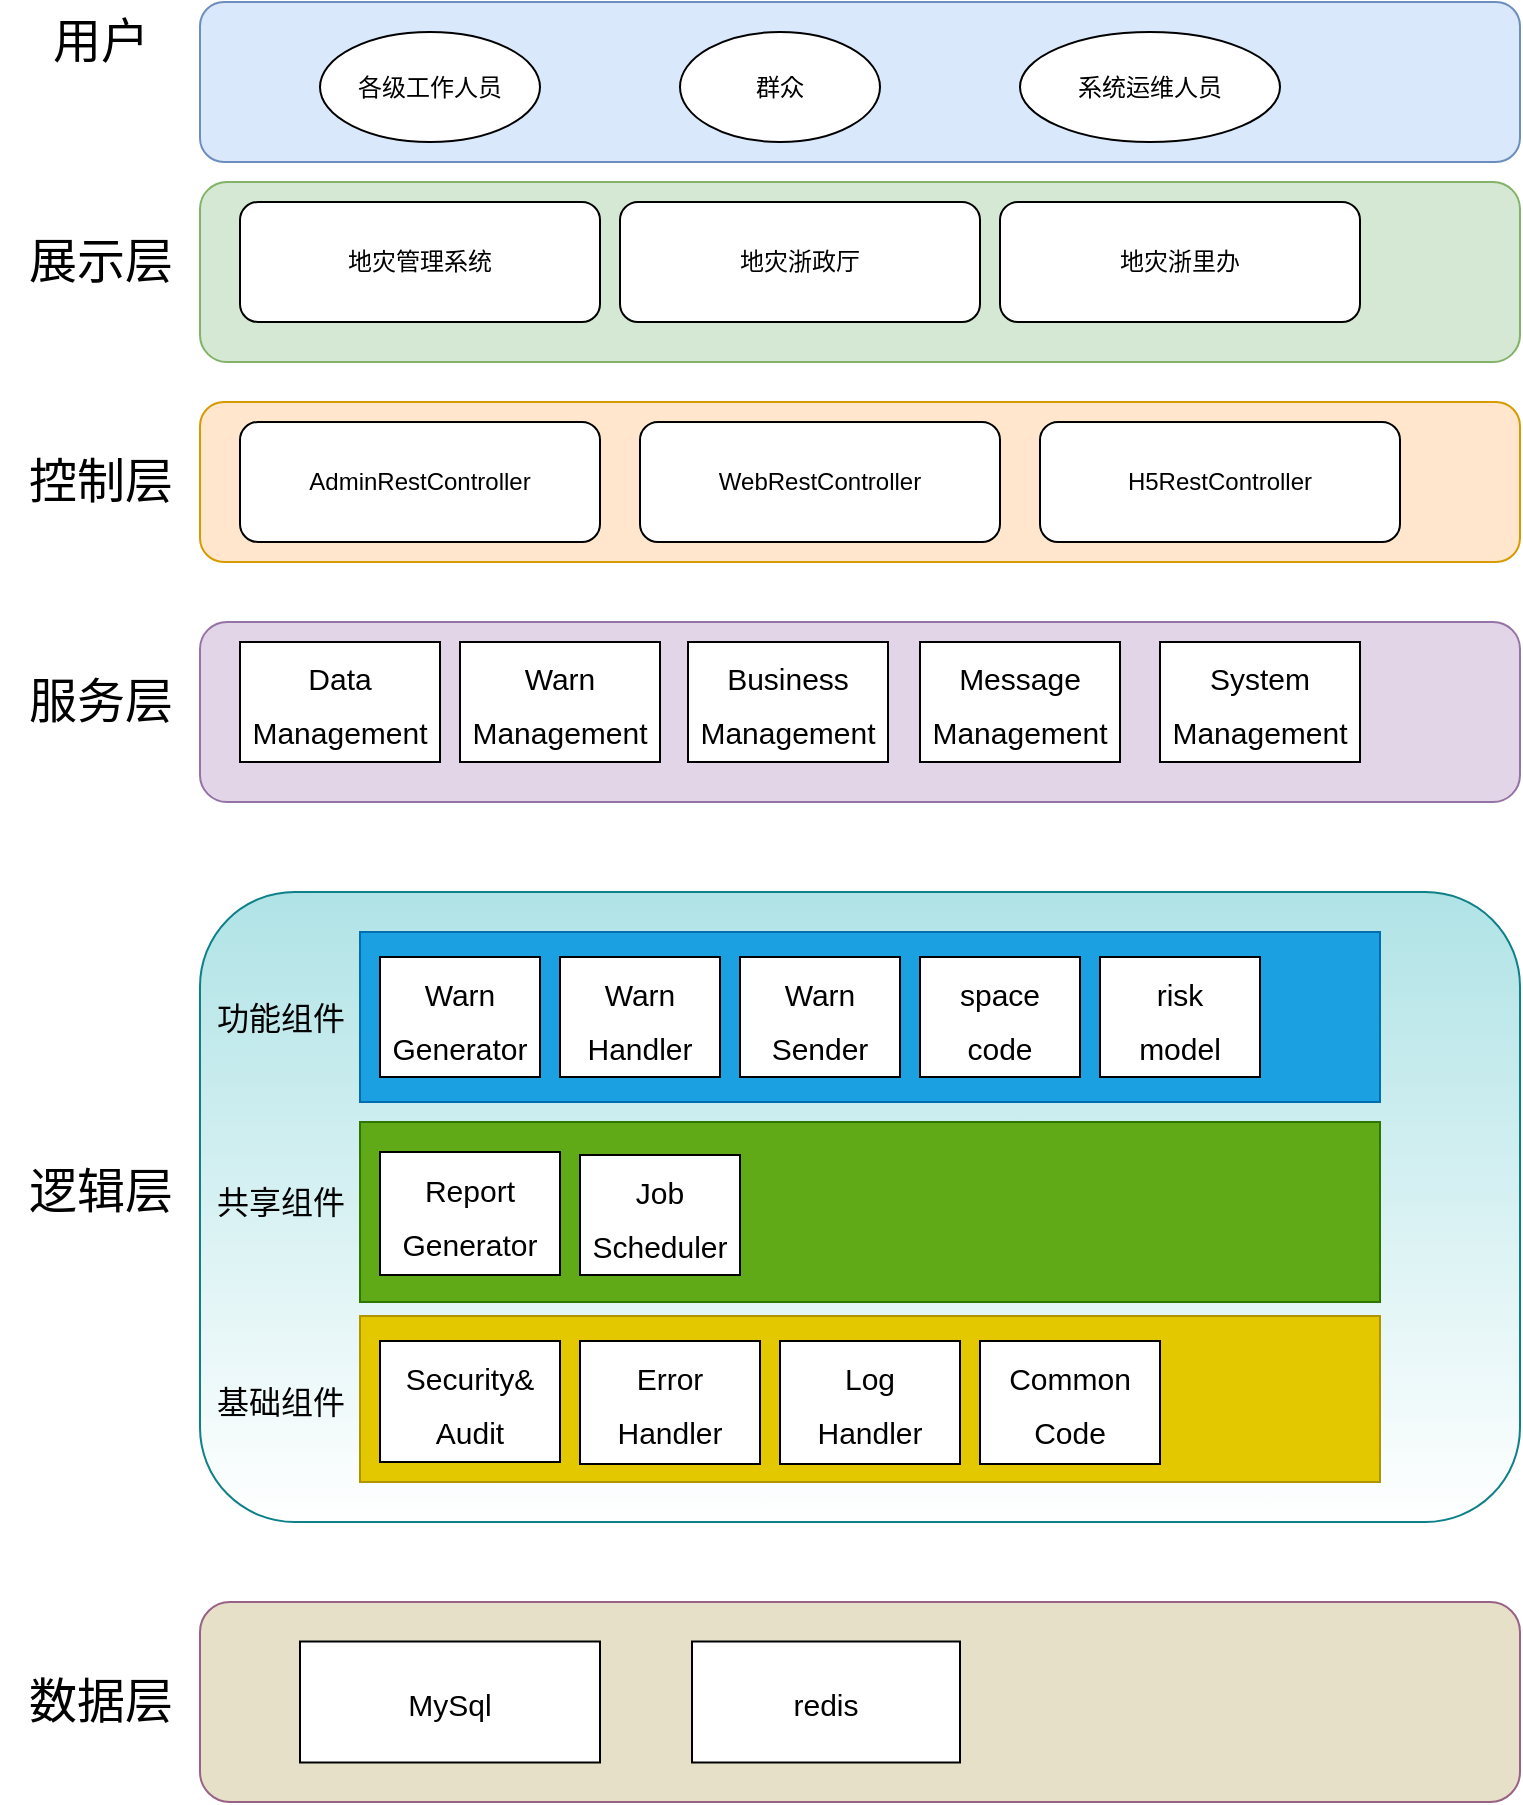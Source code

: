<mxfile version="16.5.6" type="github">
  <diagram id="MbDQIvrsSx4T4B3flQ1r" name="Page-1">
    <mxGraphModel dx="1422" dy="794" grid="1" gridSize="10" guides="1" tooltips="1" connect="1" arrows="1" fold="1" page="1" pageScale="1" pageWidth="827" pageHeight="1169" math="0" shadow="0">
      <root>
        <mxCell id="0" />
        <mxCell id="1" parent="0" />
        <mxCell id="34UCa8jiqg8BhMM7ebZQ-3" value="用户" style="text;strokeColor=none;fillColor=none;html=1;fontSize=24;fontStyle=0;verticalAlign=middle;align=center;fontColor=default;" parent="1" vertex="1">
          <mxGeometry x="70" y="120" width="100" height="40" as="geometry" />
        </mxCell>
        <mxCell id="34UCa8jiqg8BhMM7ebZQ-7" value="展示层" style="text;strokeColor=none;fillColor=none;html=1;fontSize=24;fontStyle=0;verticalAlign=middle;align=center;fontColor=default;" parent="1" vertex="1">
          <mxGeometry x="70" y="230" width="100" height="40" as="geometry" />
        </mxCell>
        <mxCell id="34UCa8jiqg8BhMM7ebZQ-8" value="" style="rounded=1;whiteSpace=wrap;html=1;strokeColor=#82b366;fillColor=#d5e8d4;fontColor=default;" parent="1" vertex="1">
          <mxGeometry x="170" y="210" width="660" height="90" as="geometry" />
        </mxCell>
        <mxCell id="34UCa8jiqg8BhMM7ebZQ-9" value="地灾管理系统" style="rounded=1;whiteSpace=wrap;html=1;fontColor=default;strokeColor=default;fillColor=default;" parent="1" vertex="1">
          <mxGeometry x="190" y="220" width="180" height="60" as="geometry" />
        </mxCell>
        <mxCell id="34UCa8jiqg8BhMM7ebZQ-10" value="地灾浙政厅" style="rounded=1;whiteSpace=wrap;html=1;fontColor=default;strokeColor=default;fillColor=default;" parent="1" vertex="1">
          <mxGeometry x="380" y="220" width="180" height="60" as="geometry" />
        </mxCell>
        <mxCell id="34UCa8jiqg8BhMM7ebZQ-11" value="地灾浙里办" style="rounded=1;whiteSpace=wrap;html=1;fontColor=default;strokeColor=default;fillColor=default;" parent="1" vertex="1">
          <mxGeometry x="570" y="220" width="180" height="60" as="geometry" />
        </mxCell>
        <mxCell id="34UCa8jiqg8BhMM7ebZQ-12" value="" style="rounded=1;whiteSpace=wrap;html=1;strokeColor=#6c8ebf;fillColor=#dae8fc;fontColor=default;" parent="1" vertex="1">
          <mxGeometry x="170" y="120" width="660" height="80" as="geometry" />
        </mxCell>
        <mxCell id="34UCa8jiqg8BhMM7ebZQ-13" value="各级工作人员" style="ellipse;whiteSpace=wrap;html=1;fontColor=default;strokeColor=default;fillColor=default;" parent="1" vertex="1">
          <mxGeometry x="230" y="135" width="110" height="55" as="geometry" />
        </mxCell>
        <mxCell id="34UCa8jiqg8BhMM7ebZQ-14" value="群众" style="ellipse;whiteSpace=wrap;html=1;fontColor=default;strokeColor=default;fillColor=default;" parent="1" vertex="1">
          <mxGeometry x="410" y="135" width="100" height="55" as="geometry" />
        </mxCell>
        <mxCell id="34UCa8jiqg8BhMM7ebZQ-15" value="系统运维人员" style="ellipse;whiteSpace=wrap;html=1;fontColor=default;strokeColor=default;fillColor=default;" parent="1" vertex="1">
          <mxGeometry x="580" y="135" width="130" height="55" as="geometry" />
        </mxCell>
        <mxCell id="34UCa8jiqg8BhMM7ebZQ-16" value="" style="rounded=1;whiteSpace=wrap;html=1;strokeColor=#d79b00;fillColor=#ffe6cc;fontColor=default;fontSize=22;" parent="1" vertex="1">
          <mxGeometry x="170" y="320" width="660" height="80" as="geometry" />
        </mxCell>
        <mxCell id="34UCa8jiqg8BhMM7ebZQ-17" value="控制层" style="text;strokeColor=none;fillColor=none;html=1;fontSize=24;fontStyle=0;verticalAlign=middle;align=center;fontColor=default;" parent="1" vertex="1">
          <mxGeometry x="70" y="340" width="100" height="40" as="geometry" />
        </mxCell>
        <mxCell id="34UCa8jiqg8BhMM7ebZQ-18" value="" style="rounded=1;whiteSpace=wrap;html=1;strokeColor=#9673a6;fillColor=#e1d5e7;fontColor=default;" parent="1" vertex="1">
          <mxGeometry x="170" y="430" width="660" height="90" as="geometry" />
        </mxCell>
        <mxCell id="34UCa8jiqg8BhMM7ebZQ-19" value="服务层" style="text;strokeColor=none;fillColor=none;html=1;fontSize=24;fontStyle=0;verticalAlign=middle;align=center;fontColor=default;" parent="1" vertex="1">
          <mxGeometry x="70" y="450" width="100" height="40" as="geometry" />
        </mxCell>
        <mxCell id="34UCa8jiqg8BhMM7ebZQ-20" value="&lt;font style=&quot;font-size: 15px&quot;&gt;Data Management&lt;/font&gt;" style="rounded=0;whiteSpace=wrap;html=1;fontSize=22;fontColor=default;strokeColor=default;fillColor=default;" parent="1" vertex="1">
          <mxGeometry x="190" y="440" width="100" height="60" as="geometry" />
        </mxCell>
        <mxCell id="34UCa8jiqg8BhMM7ebZQ-22" value="&lt;font style=&quot;font-size: 15px&quot;&gt;Warn&lt;br&gt;Management&lt;/font&gt;" style="rounded=0;whiteSpace=wrap;html=1;fontSize=22;fontColor=default;strokeColor=default;fillColor=default;" parent="1" vertex="1">
          <mxGeometry x="300" y="440" width="100" height="60" as="geometry" />
        </mxCell>
        <mxCell id="34UCa8jiqg8BhMM7ebZQ-23" value="&lt;font style=&quot;font-size: 15px&quot;&gt;Business&lt;br&gt;Management&lt;/font&gt;" style="rounded=0;whiteSpace=wrap;html=1;fontSize=22;fontColor=default;strokeColor=default;fillColor=default;" parent="1" vertex="1">
          <mxGeometry x="414" y="440" width="100" height="60" as="geometry" />
        </mxCell>
        <mxCell id="34UCa8jiqg8BhMM7ebZQ-24" value="&lt;font style=&quot;font-size: 15px&quot;&gt;System&lt;br&gt;Management&lt;/font&gt;" style="rounded=0;whiteSpace=wrap;html=1;fontSize=22;fontColor=default;strokeColor=default;fillColor=default;" parent="1" vertex="1">
          <mxGeometry x="650" y="440" width="100" height="60" as="geometry" />
        </mxCell>
        <mxCell id="34UCa8jiqg8BhMM7ebZQ-26" value="逻辑层" style="text;strokeColor=none;fillColor=none;html=1;fontSize=24;fontStyle=0;verticalAlign=middle;align=center;fontColor=default;" parent="1" vertex="1">
          <mxGeometry x="70" y="695" width="100" height="40" as="geometry" />
        </mxCell>
        <mxCell id="34UCa8jiqg8BhMM7ebZQ-27" value="" style="rounded=1;whiteSpace=wrap;html=1;fillColor=#b0e3e6;strokeColor=#0e8088;fontColor=default;gradientColor=#ffffff;" parent="1" vertex="1">
          <mxGeometry x="170" y="565" width="660" height="315" as="geometry" />
        </mxCell>
        <mxCell id="34UCa8jiqg8BhMM7ebZQ-28" value="" style="rounded=0;whiteSpace=wrap;html=1;fontSize=15;strokeColor=#006EAF;fillColor=#1ba1e2;fontColor=#ffffff;" parent="1" vertex="1">
          <mxGeometry x="250" y="585" width="510" height="85" as="geometry" />
        </mxCell>
        <mxCell id="34UCa8jiqg8BhMM7ebZQ-31" value="&lt;font style=&quot;font-size: 15px&quot;&gt;Message&lt;br&gt;Management&lt;/font&gt;" style="rounded=0;whiteSpace=wrap;html=1;fontSize=22;fontColor=default;strokeColor=default;fillColor=default;" parent="1" vertex="1">
          <mxGeometry x="530" y="440" width="100" height="60" as="geometry" />
        </mxCell>
        <mxCell id="34UCa8jiqg8BhMM7ebZQ-32" value="" style="rounded=0;whiteSpace=wrap;html=1;fontSize=15;strokeColor=#2D7600;fillColor=#60a917;fontColor=#ffffff;" parent="1" vertex="1">
          <mxGeometry x="250" y="680" width="510" height="90" as="geometry" />
        </mxCell>
        <mxCell id="34UCa8jiqg8BhMM7ebZQ-33" value="" style="rounded=0;whiteSpace=wrap;html=1;fontSize=15;strokeColor=#B09500;fillColor=#e3c800;fontColor=#000000;" parent="1" vertex="1">
          <mxGeometry x="250" y="777" width="510" height="83" as="geometry" />
        </mxCell>
        <mxCell id="34UCa8jiqg8BhMM7ebZQ-34" value="功能组件" style="text;strokeColor=none;fillColor=none;html=1;fontSize=16;fontStyle=0;verticalAlign=middle;align=center;fontColor=default;" parent="1" vertex="1">
          <mxGeometry x="160" y="607.5" width="100" height="40" as="geometry" />
        </mxCell>
        <mxCell id="34UCa8jiqg8BhMM7ebZQ-35" value="共享组件" style="text;strokeColor=none;fillColor=none;html=1;fontSize=16;fontStyle=0;verticalAlign=middle;align=center;fontColor=default;" parent="1" vertex="1">
          <mxGeometry x="160" y="700" width="100" height="40" as="geometry" />
        </mxCell>
        <mxCell id="34UCa8jiqg8BhMM7ebZQ-36" value="基础组件" style="text;strokeColor=none;fillColor=none;html=1;fontSize=16;fontStyle=0;verticalAlign=middle;align=center;fontColor=default;" parent="1" vertex="1">
          <mxGeometry x="160" y="799.5" width="100" height="40" as="geometry" />
        </mxCell>
        <mxCell id="34UCa8jiqg8BhMM7ebZQ-37" value="&lt;span style=&quot;font-size: 15px&quot;&gt;space &lt;br&gt;code&lt;/span&gt;" style="rounded=0;whiteSpace=wrap;html=1;fontSize=22;fontColor=default;strokeColor=default;fillColor=default;" parent="1" vertex="1">
          <mxGeometry x="530" y="597.5" width="80" height="60" as="geometry" />
        </mxCell>
        <mxCell id="34UCa8jiqg8BhMM7ebZQ-38" value="&lt;span style=&quot;font-size: 15px&quot;&gt;Warn Generator&lt;/span&gt;" style="rounded=0;whiteSpace=wrap;html=1;fontSize=22;fontColor=default;strokeColor=default;fillColor=default;" parent="1" vertex="1">
          <mxGeometry x="260" y="597.5" width="80" height="60" as="geometry" />
        </mxCell>
        <mxCell id="34UCa8jiqg8BhMM7ebZQ-39" value="&lt;span style=&quot;font-size: 15px&quot;&gt;Warn Handler&lt;/span&gt;" style="rounded=0;whiteSpace=wrap;html=1;fontSize=22;fontColor=default;strokeColor=default;fillColor=default;" parent="1" vertex="1">
          <mxGeometry x="350" y="597.5" width="80" height="60" as="geometry" />
        </mxCell>
        <mxCell id="34UCa8jiqg8BhMM7ebZQ-40" value="&lt;span style=&quot;font-size: 15px&quot;&gt;Warn Sender&lt;/span&gt;" style="rounded=0;whiteSpace=wrap;html=1;fontSize=22;fontColor=default;strokeColor=default;fillColor=default;" parent="1" vertex="1">
          <mxGeometry x="440" y="597.5" width="80" height="60" as="geometry" />
        </mxCell>
        <mxCell id="34UCa8jiqg8BhMM7ebZQ-42" value="&lt;span style=&quot;font-size: 15px&quot;&gt;Security&amp;amp;&lt;br&gt;Audit&lt;br&gt;&lt;/span&gt;" style="rounded=0;whiteSpace=wrap;html=1;fontSize=22;fontColor=default;strokeColor=default;fillColor=default;" parent="1" vertex="1">
          <mxGeometry x="260" y="789.5" width="90" height="60.5" as="geometry" />
        </mxCell>
        <mxCell id="34UCa8jiqg8BhMM7ebZQ-44" value="&lt;span style=&quot;font-size: 15px&quot;&gt;Error &lt;br&gt;Handler&lt;/span&gt;" style="rounded=0;whiteSpace=wrap;html=1;fontSize=22;fontColor=default;strokeColor=default;fillColor=default;" parent="1" vertex="1">
          <mxGeometry x="360" y="789.5" width="90" height="61.5" as="geometry" />
        </mxCell>
        <mxCell id="34UCa8jiqg8BhMM7ebZQ-46" value="&lt;span style=&quot;font-size: 15px&quot;&gt;Report&lt;br&gt;Generator&lt;/span&gt;" style="rounded=0;whiteSpace=wrap;html=1;fontSize=22;fontColor=default;strokeColor=default;fillColor=default;" parent="1" vertex="1">
          <mxGeometry x="260" y="695" width="90" height="61.5" as="geometry" />
        </mxCell>
        <mxCell id="34UCa8jiqg8BhMM7ebZQ-48" value="数据层" style="text;strokeColor=none;fillColor=none;html=1;fontSize=24;fontStyle=0;verticalAlign=middle;align=center;fontColor=default;" parent="1" vertex="1">
          <mxGeometry x="70" y="950" width="100" height="40" as="geometry" />
        </mxCell>
        <mxCell id="34UCa8jiqg8BhMM7ebZQ-49" value="" style="rounded=1;whiteSpace=wrap;html=1;strokeColor=#996185;fillColor=#E6E0C8;fontColor=default;" parent="1" vertex="1">
          <mxGeometry x="170" y="920" width="660" height="100" as="geometry" />
        </mxCell>
        <mxCell id="34UCa8jiqg8BhMM7ebZQ-50" value="&lt;span style=&quot;font-size: 15px&quot;&gt;Job&lt;br&gt;Scheduler&lt;br&gt;&lt;/span&gt;" style="rounded=0;whiteSpace=wrap;html=1;fontSize=22;fontColor=default;strokeColor=default;fillColor=default;" parent="1" vertex="1">
          <mxGeometry x="360" y="696.5" width="80" height="60" as="geometry" />
        </mxCell>
        <mxCell id="34UCa8jiqg8BhMM7ebZQ-51" value="&lt;span style=&quot;font-size: 15px&quot;&gt;Log&lt;br&gt;Handler&lt;/span&gt;" style="rounded=0;whiteSpace=wrap;html=1;fontSize=22;fontColor=default;strokeColor=default;fillColor=default;" parent="1" vertex="1">
          <mxGeometry x="460" y="789.5" width="90" height="61.5" as="geometry" />
        </mxCell>
        <mxCell id="34UCa8jiqg8BhMM7ebZQ-52" value="&lt;span style=&quot;font-size: 15px&quot;&gt;Common&lt;br&gt;Code&lt;br&gt;&lt;/span&gt;" style="rounded=0;whiteSpace=wrap;html=1;fontSize=22;fontColor=default;strokeColor=default;fillColor=default;" parent="1" vertex="1">
          <mxGeometry x="560" y="789.5" width="90" height="61.5" as="geometry" />
        </mxCell>
        <mxCell id="34UCa8jiqg8BhMM7ebZQ-54" value="&lt;span style=&quot;font-size: 15px&quot;&gt;risk&lt;br&gt;model&lt;/span&gt;" style="rounded=0;whiteSpace=wrap;html=1;fontSize=22;fontColor=default;strokeColor=default;fillColor=default;" parent="1" vertex="1">
          <mxGeometry x="620" y="597.5" width="80" height="60" as="geometry" />
        </mxCell>
        <mxCell id="24nKrhlY2BfEUD9Ug1ou-1" value="&lt;span style=&quot;font-size: 15px&quot;&gt;MySql&lt;br&gt;&lt;/span&gt;" style="rounded=0;whiteSpace=wrap;html=1;fontSize=22;fontColor=default;strokeColor=default;fillColor=default;" vertex="1" parent="1">
          <mxGeometry x="220" y="939.75" width="150" height="60.5" as="geometry" />
        </mxCell>
        <mxCell id="24nKrhlY2BfEUD9Ug1ou-2" value="&lt;span style=&quot;font-size: 15px&quot;&gt;redis&lt;br&gt;&lt;/span&gt;" style="rounded=0;whiteSpace=wrap;html=1;fontSize=22;fontColor=default;strokeColor=default;fillColor=default;" vertex="1" parent="1">
          <mxGeometry x="416" y="939.75" width="134" height="60.5" as="geometry" />
        </mxCell>
        <mxCell id="24nKrhlY2BfEUD9Ug1ou-3" value="AdminRestController" style="rounded=1;whiteSpace=wrap;html=1;fontColor=default;strokeColor=default;fillColor=default;" vertex="1" parent="1">
          <mxGeometry x="190" y="330" width="180" height="60" as="geometry" />
        </mxCell>
        <mxCell id="24nKrhlY2BfEUD9Ug1ou-4" value="WebRestController" style="rounded=1;whiteSpace=wrap;html=1;fontColor=default;strokeColor=default;fillColor=default;" vertex="1" parent="1">
          <mxGeometry x="390" y="330" width="180" height="60" as="geometry" />
        </mxCell>
        <mxCell id="24nKrhlY2BfEUD9Ug1ou-5" value="H5RestController" style="rounded=1;whiteSpace=wrap;html=1;fontColor=default;strokeColor=default;fillColor=default;" vertex="1" parent="1">
          <mxGeometry x="590" y="330" width="180" height="60" as="geometry" />
        </mxCell>
      </root>
    </mxGraphModel>
  </diagram>
</mxfile>
